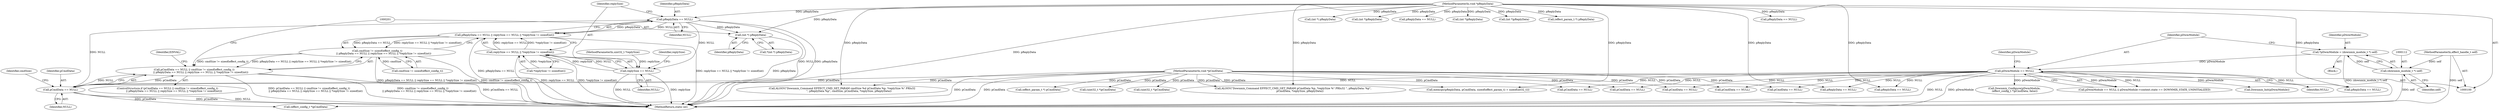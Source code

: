 digraph "0_Android_aeea52da00d210587fb3ed895de3d5f2e0264c88_0@pointer" {
"1000182" [label="(Call,pReplyData == NULL)"];
"1000106" [label="(MethodParameterIn,void *pReplyData)"];
"1000173" [label="(Call,pCmdData == NULL)"];
"1000104" [label="(MethodParameterIn,void *pCmdData)"];
"1000118" [label="(Call,pDwmModule == NULL)"];
"1000109" [label="(Call,*pDwmModule = (downmix_module_t *) self)"];
"1000111" [label="(Call,(downmix_module_t *) self)"];
"1000101" [label="(MethodParameterIn,effect_handle_t self)"];
"1000181" [label="(Call,pReplyData == NULL || replySize == NULL || *replySize != sizeof(int))"];
"1000176" [label="(Call,cmdSize != sizeof(effect_config_t)\n                || pReplyData == NULL || replySize == NULL || *replySize != sizeof(int))"];
"1000172" [label="(Call,pCmdData == NULL || cmdSize != sizeof(effect_config_t)\n                || pReplyData == NULL || replySize == NULL || *replySize != sizeof(int))"];
"1000186" [label="(Call,replySize == NULL)"];
"1000185" [label="(Call,replySize == NULL || *replySize != sizeof(int))"];
"1000200" [label="(Call,(int *) pReplyData)"];
"1000334" [label="(Call,pReplyData == NULL)"];
"1000175" [label="(Identifier,NULL)"];
"1000320" [label="(Call,pCmdData == NULL)"];
"1000101" [label="(MethodParameterIn,effect_handle_t self)"];
"1000534" [label="(Call,(uint32_t *)pCmdData)"];
"1000117" [label="(Call,pDwmModule == NULL || pDwmModule->context.state == DOWNMIX_STATE_UNINITIALIZED)"];
"1000119" [label="(Identifier,pDwmModule)"];
"1000105" [label="(MethodParameterIn,uint32_t *replySize)"];
"1000183" [label="(Identifier,pReplyData)"];
"1000200" [label="(Call,(int *) pReplyData)"];
"1000110" [label="(Identifier,pDwmModule)"];
"1000549" [label="(Call,pCmdData == NULL)"];
"1000173" [label="(Call,pCmdData == NULL)"];
"1000186" [label="(Call,replySize == NULL)"];
"1000118" [label="(Call,pDwmModule == NULL)"];
"1000267" [label="(Call,memcpy(pReplyData, pCmdData, sizeof(effect_param_t) + sizeof(int32_t)))"];
"1000203" [label="(Call,Downmix_Configure(pDwmModule,\n (effect_config_t *)pCmdData, false))"];
"1000176" [label="(Call,cmdSize != sizeof(effect_config_t)\n                || pReplyData == NULL || replySize == NULL || *replySize != sizeof(int))"];
"1000572" [label="(MethodReturn,static int)"];
"1000520" [label="(Call,(uint32_t *)pCmdData)"];
"1000177" [label="(Call,cmdSize != sizeof(effect_config_t))"];
"1000478" [label="(Call,pCmdData == NULL)"];
"1000113" [label="(Identifier,self)"];
"1000216" [label="(Call,ALOGV(\"Downmix_Command EFFECT_CMD_GET_PARAM pCmdData %p, *replySize %\" PRIu32 \", pReplyData: %p\",\n                 pCmdData, *replySize, pReplyData))"];
"1000164" [label="(Call,(int *) pReplyData)"];
"1000124" [label="(Identifier,pDwmModule)"];
"1000311" [label="(Call,ALOGV(\"Downmix_Command EFFECT_CMD_SET_PARAM cmdSize %d pCmdData %p, *replySize %\" PRIu32\n                 \", pReplyData %p\", cmdSize, pCmdData, *replySize, pReplyData))"];
"1000111" [label="(Call,(downmix_module_t *) self)"];
"1000174" [label="(Identifier,pCmdData)"];
"1000355" [label="(Call,(effect_param_t *) pCmdData)"];
"1000106" [label="(MethodParameterIn,void *pReplyData)"];
"1000496" [label="(Call,pCmdData == NULL)"];
"1000185" [label="(Call,replySize == NULL || *replySize != sizeof(int))"];
"1000107" [label="(Block,)"];
"1000202" [label="(Identifier,pReplyData)"];
"1000197" [label="(Identifier,EINVAL)"];
"1000184" [label="(Identifier,NULL)"];
"1000470" [label="(Call,(int *)pReplyData)"];
"1000104" [label="(MethodParameterIn,void *pCmdData)"];
"1000187" [label="(Identifier,replySize)"];
"1000189" [label="(Call,*replySize != sizeof(int))"];
"1000238" [label="(Call,pReplyData == NULL)"];
"1000427" [label="(Call,(int *)pReplyData)"];
"1000199" [label="(Call,*(int *) pReplyData)"];
"1000178" [label="(Identifier,cmdSize)"];
"1000120" [label="(Identifier,NULL)"];
"1000167" [label="(Call,Downmix_Init(pDwmModule))"];
"1000360" [label="(Call,(int *)pReplyData)"];
"1000392" [label="(Call,pReplyData == NULL)"];
"1000191" [label="(Identifier,replySize)"];
"1000224" [label="(Call,pCmdData == NULL)"];
"1000146" [label="(Call,pReplyData == NULL)"];
"1000264" [label="(Call,(effect_param_t *) pReplyData)"];
"1000171" [label="(ControlStructure,if (pCmdData == NULL || cmdSize != sizeof(effect_config_t)\n                || pReplyData == NULL || replySize == NULL || *replySize != sizeof(int)))"];
"1000188" [label="(Identifier,NULL)"];
"1000181" [label="(Call,pReplyData == NULL || replySize == NULL || *replySize != sizeof(int))"];
"1000435" [label="(Call,pReplyData == NULL)"];
"1000182" [label="(Call,pReplyData == NULL)"];
"1000109" [label="(Call,*pDwmModule = (downmix_module_t *) self)"];
"1000205" [label="(Call,(effect_config_t *)pCmdData)"];
"1000172" [label="(Call,pCmdData == NULL || cmdSize != sizeof(effect_config_t)\n                || pReplyData == NULL || replySize == NULL || *replySize != sizeof(int))"];
"1000182" -> "1000181"  [label="AST: "];
"1000182" -> "1000184"  [label="CFG: "];
"1000183" -> "1000182"  [label="AST: "];
"1000184" -> "1000182"  [label="AST: "];
"1000187" -> "1000182"  [label="CFG: "];
"1000181" -> "1000182"  [label="CFG: "];
"1000182" -> "1000572"  [label="DDG: NULL"];
"1000182" -> "1000572"  [label="DDG: pReplyData"];
"1000182" -> "1000181"  [label="DDG: pReplyData"];
"1000182" -> "1000181"  [label="DDG: NULL"];
"1000106" -> "1000182"  [label="DDG: pReplyData"];
"1000173" -> "1000182"  [label="DDG: NULL"];
"1000182" -> "1000186"  [label="DDG: NULL"];
"1000182" -> "1000200"  [label="DDG: pReplyData"];
"1000106" -> "1000100"  [label="AST: "];
"1000106" -> "1000572"  [label="DDG: pReplyData"];
"1000106" -> "1000146"  [label="DDG: pReplyData"];
"1000106" -> "1000164"  [label="DDG: pReplyData"];
"1000106" -> "1000200"  [label="DDG: pReplyData"];
"1000106" -> "1000216"  [label="DDG: pReplyData"];
"1000106" -> "1000238"  [label="DDG: pReplyData"];
"1000106" -> "1000264"  [label="DDG: pReplyData"];
"1000106" -> "1000267"  [label="DDG: pReplyData"];
"1000106" -> "1000311"  [label="DDG: pReplyData"];
"1000106" -> "1000334"  [label="DDG: pReplyData"];
"1000106" -> "1000360"  [label="DDG: pReplyData"];
"1000106" -> "1000392"  [label="DDG: pReplyData"];
"1000106" -> "1000427"  [label="DDG: pReplyData"];
"1000106" -> "1000435"  [label="DDG: pReplyData"];
"1000106" -> "1000470"  [label="DDG: pReplyData"];
"1000173" -> "1000172"  [label="AST: "];
"1000173" -> "1000175"  [label="CFG: "];
"1000174" -> "1000173"  [label="AST: "];
"1000175" -> "1000173"  [label="AST: "];
"1000178" -> "1000173"  [label="CFG: "];
"1000172" -> "1000173"  [label="CFG: "];
"1000173" -> "1000572"  [label="DDG: pCmdData"];
"1000173" -> "1000572"  [label="DDG: NULL"];
"1000173" -> "1000172"  [label="DDG: pCmdData"];
"1000173" -> "1000172"  [label="DDG: NULL"];
"1000104" -> "1000173"  [label="DDG: pCmdData"];
"1000118" -> "1000173"  [label="DDG: NULL"];
"1000173" -> "1000205"  [label="DDG: pCmdData"];
"1000104" -> "1000100"  [label="AST: "];
"1000104" -> "1000572"  [label="DDG: pCmdData"];
"1000104" -> "1000205"  [label="DDG: pCmdData"];
"1000104" -> "1000216"  [label="DDG: pCmdData"];
"1000104" -> "1000224"  [label="DDG: pCmdData"];
"1000104" -> "1000267"  [label="DDG: pCmdData"];
"1000104" -> "1000311"  [label="DDG: pCmdData"];
"1000104" -> "1000320"  [label="DDG: pCmdData"];
"1000104" -> "1000355"  [label="DDG: pCmdData"];
"1000104" -> "1000478"  [label="DDG: pCmdData"];
"1000104" -> "1000496"  [label="DDG: pCmdData"];
"1000104" -> "1000520"  [label="DDG: pCmdData"];
"1000104" -> "1000534"  [label="DDG: pCmdData"];
"1000104" -> "1000549"  [label="DDG: pCmdData"];
"1000118" -> "1000117"  [label="AST: "];
"1000118" -> "1000120"  [label="CFG: "];
"1000119" -> "1000118"  [label="AST: "];
"1000120" -> "1000118"  [label="AST: "];
"1000124" -> "1000118"  [label="CFG: "];
"1000117" -> "1000118"  [label="CFG: "];
"1000118" -> "1000572"  [label="DDG: NULL"];
"1000118" -> "1000572"  [label="DDG: pDwmModule"];
"1000118" -> "1000117"  [label="DDG: pDwmModule"];
"1000118" -> "1000117"  [label="DDG: NULL"];
"1000109" -> "1000118"  [label="DDG: pDwmModule"];
"1000118" -> "1000146"  [label="DDG: NULL"];
"1000118" -> "1000167"  [label="DDG: pDwmModule"];
"1000118" -> "1000203"  [label="DDG: pDwmModule"];
"1000118" -> "1000224"  [label="DDG: NULL"];
"1000118" -> "1000320"  [label="DDG: NULL"];
"1000118" -> "1000392"  [label="DDG: NULL"];
"1000118" -> "1000435"  [label="DDG: NULL"];
"1000118" -> "1000478"  [label="DDG: NULL"];
"1000118" -> "1000496"  [label="DDG: NULL"];
"1000118" -> "1000549"  [label="DDG: NULL"];
"1000109" -> "1000107"  [label="AST: "];
"1000109" -> "1000111"  [label="CFG: "];
"1000110" -> "1000109"  [label="AST: "];
"1000111" -> "1000109"  [label="AST: "];
"1000119" -> "1000109"  [label="CFG: "];
"1000109" -> "1000572"  [label="DDG: (downmix_module_t *) self"];
"1000111" -> "1000109"  [label="DDG: self"];
"1000111" -> "1000113"  [label="CFG: "];
"1000112" -> "1000111"  [label="AST: "];
"1000113" -> "1000111"  [label="AST: "];
"1000111" -> "1000572"  [label="DDG: self"];
"1000101" -> "1000111"  [label="DDG: self"];
"1000101" -> "1000100"  [label="AST: "];
"1000101" -> "1000572"  [label="DDG: self"];
"1000181" -> "1000176"  [label="AST: "];
"1000181" -> "1000185"  [label="CFG: "];
"1000185" -> "1000181"  [label="AST: "];
"1000176" -> "1000181"  [label="CFG: "];
"1000181" -> "1000572"  [label="DDG: pReplyData == NULL"];
"1000181" -> "1000572"  [label="DDG: replySize == NULL || *replySize != sizeof(int)"];
"1000181" -> "1000176"  [label="DDG: pReplyData == NULL"];
"1000181" -> "1000176"  [label="DDG: replySize == NULL || *replySize != sizeof(int)"];
"1000185" -> "1000181"  [label="DDG: replySize == NULL"];
"1000185" -> "1000181"  [label="DDG: *replySize != sizeof(int)"];
"1000176" -> "1000172"  [label="AST: "];
"1000176" -> "1000177"  [label="CFG: "];
"1000177" -> "1000176"  [label="AST: "];
"1000172" -> "1000176"  [label="CFG: "];
"1000176" -> "1000572"  [label="DDG: pReplyData == NULL || replySize == NULL || *replySize != sizeof(int)"];
"1000176" -> "1000572"  [label="DDG: cmdSize != sizeof(effect_config_t)"];
"1000176" -> "1000172"  [label="DDG: cmdSize != sizeof(effect_config_t)"];
"1000176" -> "1000172"  [label="DDG: pReplyData == NULL || replySize == NULL || *replySize != sizeof(int)"];
"1000177" -> "1000176"  [label="DDG: cmdSize"];
"1000172" -> "1000171"  [label="AST: "];
"1000197" -> "1000172"  [label="CFG: "];
"1000201" -> "1000172"  [label="CFG: "];
"1000172" -> "1000572"  [label="DDG: pCmdData == NULL || cmdSize != sizeof(effect_config_t)\n                || pReplyData == NULL || replySize == NULL || *replySize != sizeof(int)"];
"1000172" -> "1000572"  [label="DDG: cmdSize != sizeof(effect_config_t)\n                || pReplyData == NULL || replySize == NULL || *replySize != sizeof(int)"];
"1000172" -> "1000572"  [label="DDG: pCmdData == NULL"];
"1000186" -> "1000185"  [label="AST: "];
"1000186" -> "1000188"  [label="CFG: "];
"1000187" -> "1000186"  [label="AST: "];
"1000188" -> "1000186"  [label="AST: "];
"1000191" -> "1000186"  [label="CFG: "];
"1000185" -> "1000186"  [label="CFG: "];
"1000186" -> "1000572"  [label="DDG: NULL"];
"1000186" -> "1000572"  [label="DDG: replySize"];
"1000186" -> "1000185"  [label="DDG: replySize"];
"1000186" -> "1000185"  [label="DDG: NULL"];
"1000105" -> "1000186"  [label="DDG: replySize"];
"1000185" -> "1000189"  [label="CFG: "];
"1000189" -> "1000185"  [label="AST: "];
"1000185" -> "1000572"  [label="DDG: replySize == NULL"];
"1000185" -> "1000572"  [label="DDG: *replySize != sizeof(int)"];
"1000189" -> "1000185"  [label="DDG: *replySize"];
"1000200" -> "1000199"  [label="AST: "];
"1000200" -> "1000202"  [label="CFG: "];
"1000201" -> "1000200"  [label="AST: "];
"1000202" -> "1000200"  [label="AST: "];
"1000199" -> "1000200"  [label="CFG: "];
"1000200" -> "1000572"  [label="DDG: pReplyData"];
}
